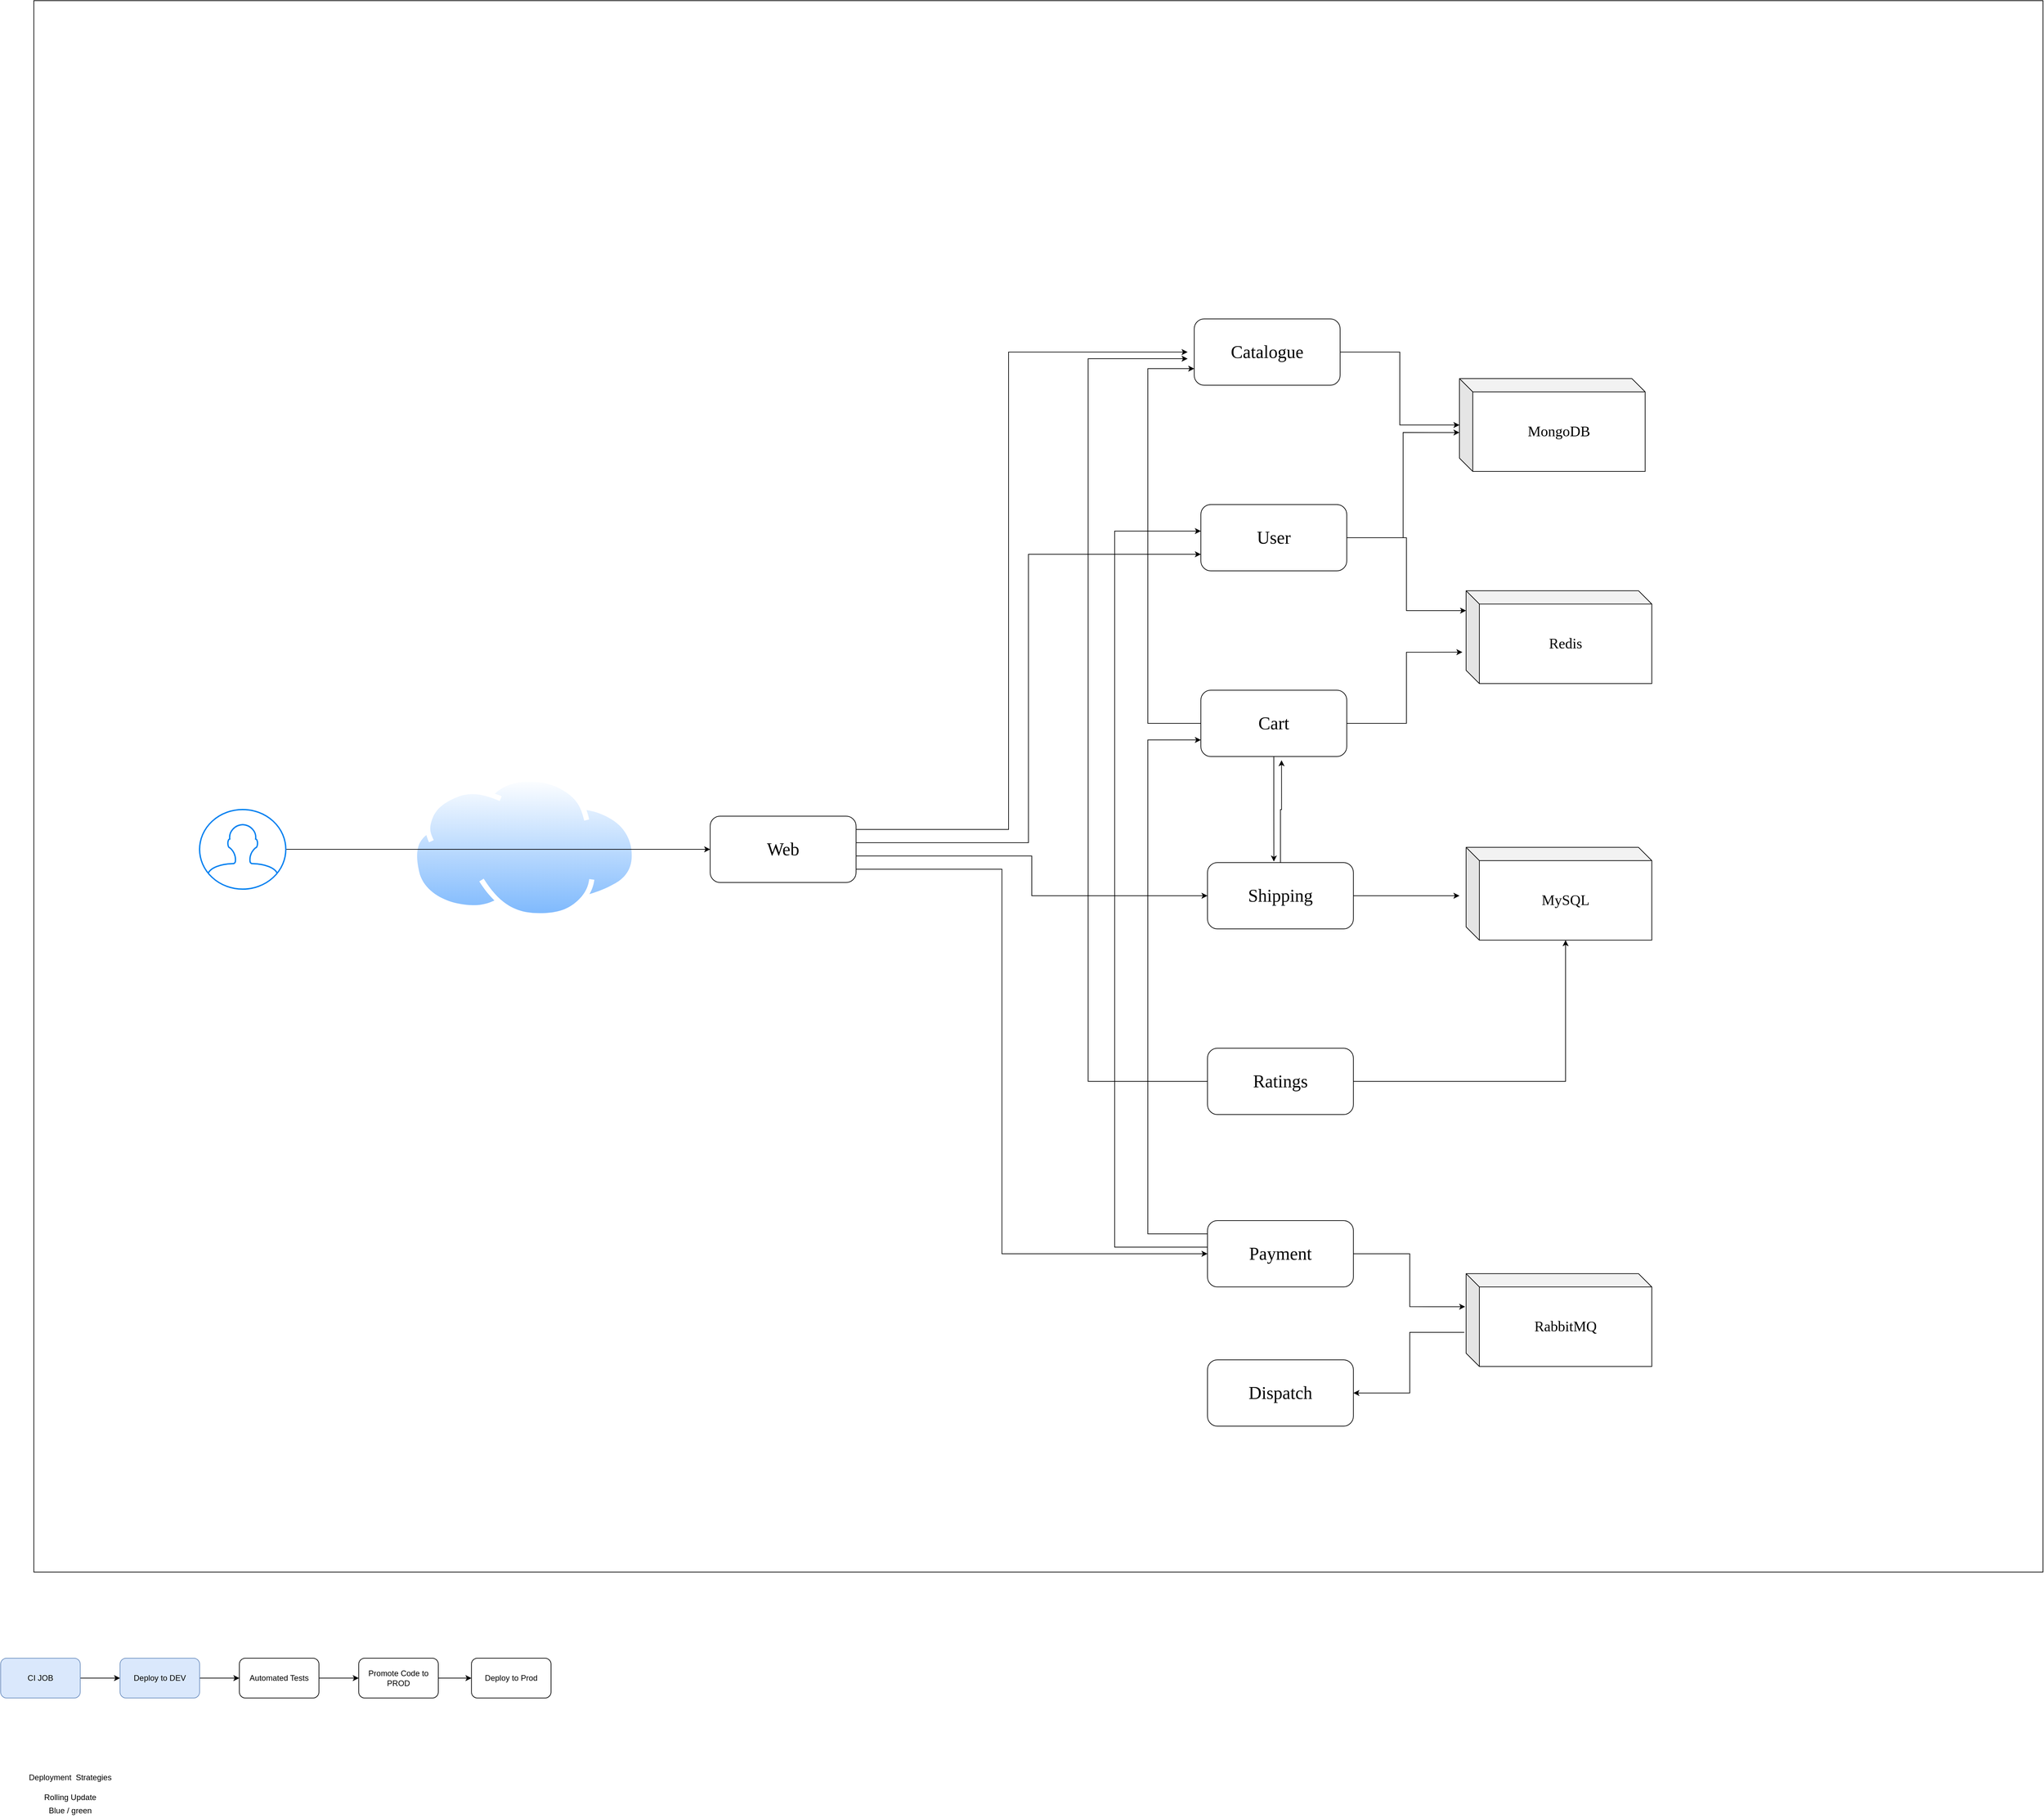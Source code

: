 <mxfile version="12.5.3" type="device" pages="2"><diagram id="ueoc5YC52E8TBDpfGPg9" name="Project"><mxGraphModel dx="2407" dy="1752" grid="1" gridSize="10" guides="1" tooltips="1" connect="1" arrows="1" fold="1" page="1" pageScale="1" pageWidth="827" pageHeight="1169" math="0" shadow="0"><root><mxCell id="0"/><mxCell id="1" parent="0"/><mxCell id="OeTlEzx5Hv04cTWC0C9D-25" value="" style="rounded=0;whiteSpace=wrap;html=1;" parent="1" vertex="1"><mxGeometry x="-1400" y="-540" width="3030" height="2370" as="geometry"/></mxCell><mxCell id="OeTlEzx5Hv04cTWC0C9D-4" style="edgeStyle=orthogonalEdgeStyle;rounded=0;orthogonalLoop=1;jettySize=auto;html=1;entryX=-0.02;entryY=0.662;entryDx=0;entryDy=0;entryPerimeter=0;" parent="1" source="Fb2SYrjZnjhgCOv_aizK-1" target="Fb2SYrjZnjhgCOv_aizK-11" edge="1"><mxGeometry relative="1" as="geometry"><Array as="points"><mxPoint x="670" y="550"/><mxPoint x="670" y="443"/></Array></mxGeometry></mxCell><mxCell id="OeTlEzx5Hv04cTWC0C9D-14" style="edgeStyle=orthogonalEdgeStyle;rounded=0;orthogonalLoop=1;jettySize=auto;html=1;entryX=0;entryY=0.75;entryDx=0;entryDy=0;" parent="1" source="Fb2SYrjZnjhgCOv_aizK-1" target="Fb2SYrjZnjhgCOv_aizK-2" edge="1"><mxGeometry relative="1" as="geometry"><Array as="points"><mxPoint x="280" y="550"/><mxPoint x="280" y="15"/></Array></mxGeometry></mxCell><mxCell id="OeTlEzx5Hv04cTWC0C9D-17" style="edgeStyle=orthogonalEdgeStyle;rounded=0;orthogonalLoop=1;jettySize=auto;html=1;entryX=0.455;entryY=-0.016;entryDx=0;entryDy=0;entryPerimeter=0;" parent="1" source="Fb2SYrjZnjhgCOv_aizK-1" target="Fb2SYrjZnjhgCOv_aizK-6" edge="1"><mxGeometry relative="1" as="geometry"/></mxCell><mxCell id="Fb2SYrjZnjhgCOv_aizK-1" value="&lt;font style=&quot;font-size: 27px&quot; face=&quot;Consolas&quot;&gt;Cart&lt;/font&gt;" style="rounded=1;whiteSpace=wrap;html=1;" parent="1" vertex="1"><mxGeometry x="360" y="500" width="220" height="100" as="geometry"/></mxCell><mxCell id="OeTlEzx5Hv04cTWC0C9D-1" style="edgeStyle=orthogonalEdgeStyle;rounded=0;orthogonalLoop=1;jettySize=auto;html=1;" parent="1" source="Fb2SYrjZnjhgCOv_aizK-2" target="Fb2SYrjZnjhgCOv_aizK-9" edge="1"><mxGeometry relative="1" as="geometry"/></mxCell><mxCell id="Fb2SYrjZnjhgCOv_aizK-2" value="&lt;font style=&quot;font-size: 27px&quot; face=&quot;Consolas&quot;&gt;Catalogue&lt;/font&gt;" style="rounded=1;whiteSpace=wrap;html=1;" parent="1" vertex="1"><mxGeometry x="350" y="-60" width="220" height="100" as="geometry"/></mxCell><mxCell id="OeTlEzx5Hv04cTWC0C9D-8" style="edgeStyle=orthogonalEdgeStyle;rounded=0;orthogonalLoop=1;jettySize=auto;html=1;entryX=-0.01;entryY=0.632;entryDx=0;entryDy=0;entryPerimeter=0;startArrow=classic;startFill=1;endArrow=none;endFill=0;" parent="1" source="Fb2SYrjZnjhgCOv_aizK-3" target="Fb2SYrjZnjhgCOv_aizK-12" edge="1"><mxGeometry relative="1" as="geometry"/></mxCell><mxCell id="Fb2SYrjZnjhgCOv_aizK-3" value="&lt;font face=&quot;Consolas&quot;&gt;&lt;span style=&quot;font-size: 27px&quot;&gt;Dispatch&lt;/span&gt;&lt;/font&gt;" style="rounded=1;whiteSpace=wrap;html=1;" parent="1" vertex="1"><mxGeometry x="370" y="1510" width="220" height="100" as="geometry"/></mxCell><mxCell id="OeTlEzx5Hv04cTWC0C9D-7" style="edgeStyle=orthogonalEdgeStyle;rounded=0;orthogonalLoop=1;jettySize=auto;html=1;entryX=-0.005;entryY=0.356;entryDx=0;entryDy=0;entryPerimeter=0;" parent="1" source="Fb2SYrjZnjhgCOv_aizK-4" target="Fb2SYrjZnjhgCOv_aizK-12" edge="1"><mxGeometry relative="1" as="geometry"/></mxCell><mxCell id="OeTlEzx5Hv04cTWC0C9D-18" style="edgeStyle=orthogonalEdgeStyle;rounded=0;orthogonalLoop=1;jettySize=auto;html=1;entryX=0;entryY=0.75;entryDx=0;entryDy=0;exitX=0;exitY=0.25;exitDx=0;exitDy=0;" parent="1" source="Fb2SYrjZnjhgCOv_aizK-4" target="Fb2SYrjZnjhgCOv_aizK-1" edge="1"><mxGeometry relative="1" as="geometry"><mxPoint x="360" y="1320" as="sourcePoint"/><Array as="points"><mxPoint x="370" y="1320"/><mxPoint x="280" y="1320"/><mxPoint x="280" y="575"/></Array></mxGeometry></mxCell><mxCell id="OeTlEzx5Hv04cTWC0C9D-19" style="edgeStyle=orthogonalEdgeStyle;rounded=0;orthogonalLoop=1;jettySize=auto;html=1;entryX=0;entryY=0.4;entryDx=0;entryDy=0;entryPerimeter=0;" parent="1" source="Fb2SYrjZnjhgCOv_aizK-4" target="Fb2SYrjZnjhgCOv_aizK-7" edge="1"><mxGeometry relative="1" as="geometry"><Array as="points"><mxPoint x="230" y="1340"/><mxPoint x="230" y="260"/></Array></mxGeometry></mxCell><mxCell id="Fb2SYrjZnjhgCOv_aizK-4" value="&lt;font face=&quot;Consolas&quot;&gt;&lt;span style=&quot;font-size: 27px&quot;&gt;Payment&lt;/span&gt;&lt;/font&gt;" style="rounded=1;whiteSpace=wrap;html=1;" parent="1" vertex="1"><mxGeometry x="370" y="1300" width="220" height="100" as="geometry"/></mxCell><mxCell id="OeTlEzx5Hv04cTWC0C9D-6" style="edgeStyle=orthogonalEdgeStyle;rounded=0;orthogonalLoop=1;jettySize=auto;html=1;entryX=0;entryY=0;entryDx=150;entryDy=140;entryPerimeter=0;" parent="1" source="Fb2SYrjZnjhgCOv_aizK-5" target="Fb2SYrjZnjhgCOv_aizK-10" edge="1"><mxGeometry relative="1" as="geometry"/></mxCell><mxCell id="OeTlEzx5Hv04cTWC0C9D-20" style="edgeStyle=orthogonalEdgeStyle;rounded=0;orthogonalLoop=1;jettySize=auto;html=1;" parent="1" source="Fb2SYrjZnjhgCOv_aizK-5" edge="1"><mxGeometry relative="1" as="geometry"><mxPoint x="340" as="targetPoint"/><Array as="points"><mxPoint x="190" y="1090"/><mxPoint x="190"/></Array></mxGeometry></mxCell><mxCell id="Fb2SYrjZnjhgCOv_aizK-5" value="&lt;font face=&quot;Consolas&quot;&gt;&lt;span style=&quot;font-size: 27px&quot;&gt;Ratings&lt;/span&gt;&lt;/font&gt;" style="rounded=1;whiteSpace=wrap;html=1;" parent="1" vertex="1"><mxGeometry x="370" y="1040" width="220" height="100" as="geometry"/></mxCell><mxCell id="OeTlEzx5Hv04cTWC0C9D-5" style="edgeStyle=orthogonalEdgeStyle;rounded=0;orthogonalLoop=1;jettySize=auto;html=1;" parent="1" source="Fb2SYrjZnjhgCOv_aizK-6" edge="1"><mxGeometry relative="1" as="geometry"><mxPoint x="750" y="810" as="targetPoint"/></mxGeometry></mxCell><mxCell id="OeTlEzx5Hv04cTWC0C9D-13" style="edgeStyle=orthogonalEdgeStyle;rounded=0;orthogonalLoop=1;jettySize=auto;html=1;entryX=0.553;entryY=1.056;entryDx=0;entryDy=0;entryPerimeter=0;" parent="1" source="Fb2SYrjZnjhgCOv_aizK-6" target="Fb2SYrjZnjhgCOv_aizK-1" edge="1"><mxGeometry relative="1" as="geometry"/></mxCell><mxCell id="Fb2SYrjZnjhgCOv_aizK-6" value="&lt;font face=&quot;Consolas&quot;&gt;&lt;span style=&quot;font-size: 27px&quot;&gt;Shipping&lt;/span&gt;&lt;/font&gt;" style="rounded=1;whiteSpace=wrap;html=1;" parent="1" vertex="1"><mxGeometry x="370" y="760" width="220" height="100" as="geometry"/></mxCell><mxCell id="OeTlEzx5Hv04cTWC0C9D-2" style="edgeStyle=orthogonalEdgeStyle;rounded=0;orthogonalLoop=1;jettySize=auto;html=1;entryX=0;entryY=0.581;entryDx=0;entryDy=0;entryPerimeter=0;" parent="1" source="Fb2SYrjZnjhgCOv_aizK-7" target="Fb2SYrjZnjhgCOv_aizK-9" edge="1"><mxGeometry relative="1" as="geometry"/></mxCell><mxCell id="OeTlEzx5Hv04cTWC0C9D-3" style="edgeStyle=orthogonalEdgeStyle;rounded=0;orthogonalLoop=1;jettySize=auto;html=1;entryX=0;entryY=0.214;entryDx=0;entryDy=0;entryPerimeter=0;" parent="1" source="Fb2SYrjZnjhgCOv_aizK-7" target="Fb2SYrjZnjhgCOv_aizK-11" edge="1"><mxGeometry relative="1" as="geometry"/></mxCell><mxCell id="Fb2SYrjZnjhgCOv_aizK-7" value="&lt;font face=&quot;Consolas&quot;&gt;&lt;span style=&quot;font-size: 27px&quot;&gt;User&lt;/span&gt;&lt;/font&gt;" style="rounded=1;whiteSpace=wrap;html=1;" parent="1" vertex="1"><mxGeometry x="360" y="220" width="220" height="100" as="geometry"/></mxCell><mxCell id="OeTlEzx5Hv04cTWC0C9D-9" style="edgeStyle=orthogonalEdgeStyle;rounded=0;orthogonalLoop=1;jettySize=auto;html=1;" parent="1" source="Fb2SYrjZnjhgCOv_aizK-8" edge="1"><mxGeometry relative="1" as="geometry"><mxPoint x="340" y="-10" as="targetPoint"/><Array as="points"><mxPoint x="70" y="710"/><mxPoint x="70" y="-10"/></Array></mxGeometry></mxCell><mxCell id="OeTlEzx5Hv04cTWC0C9D-10" style="edgeStyle=orthogonalEdgeStyle;rounded=0;orthogonalLoop=1;jettySize=auto;html=1;entryX=0;entryY=0.75;entryDx=0;entryDy=0;" parent="1" source="Fb2SYrjZnjhgCOv_aizK-8" target="Fb2SYrjZnjhgCOv_aizK-7" edge="1"><mxGeometry relative="1" as="geometry"><Array as="points"><mxPoint x="100" y="730"/><mxPoint x="100" y="295"/></Array></mxGeometry></mxCell><mxCell id="OeTlEzx5Hv04cTWC0C9D-11" style="edgeStyle=orthogonalEdgeStyle;rounded=0;orthogonalLoop=1;jettySize=auto;html=1;entryX=0;entryY=0.5;entryDx=0;entryDy=0;" parent="1" source="Fb2SYrjZnjhgCOv_aizK-8" target="Fb2SYrjZnjhgCOv_aizK-6" edge="1"><mxGeometry relative="1" as="geometry"><Array as="points"><mxPoint x="105" y="750"/><mxPoint x="105" y="810"/></Array></mxGeometry></mxCell><mxCell id="OeTlEzx5Hv04cTWC0C9D-12" style="edgeStyle=orthogonalEdgeStyle;rounded=0;orthogonalLoop=1;jettySize=auto;html=1;entryX=0;entryY=0.5;entryDx=0;entryDy=0;" parent="1" source="Fb2SYrjZnjhgCOv_aizK-8" target="Fb2SYrjZnjhgCOv_aizK-4" edge="1"><mxGeometry relative="1" as="geometry"><Array as="points"><mxPoint x="60" y="770"/><mxPoint x="60" y="1350"/></Array></mxGeometry></mxCell><mxCell id="Fb2SYrjZnjhgCOv_aizK-8" value="&lt;font face=&quot;Consolas&quot;&gt;&lt;span style=&quot;font-size: 27px&quot;&gt;Web&lt;/span&gt;&lt;/font&gt;" style="rounded=1;whiteSpace=wrap;html=1;" parent="1" vertex="1"><mxGeometry x="-380" y="690" width="220" height="100" as="geometry"/></mxCell><mxCell id="Fb2SYrjZnjhgCOv_aizK-9" value="&lt;font style=&quot;font-size: 22px&quot; face=&quot;Consolas&quot;&gt;MongoDB&lt;/font&gt;" style="shape=cube;whiteSpace=wrap;html=1;boundedLbl=1;backgroundOutline=1;darkOpacity=0.05;darkOpacity2=0.1;" parent="1" vertex="1"><mxGeometry x="750" y="30" width="280" height="140" as="geometry"/></mxCell><mxCell id="Fb2SYrjZnjhgCOv_aizK-10" value="&lt;font style=&quot;font-size: 22px&quot; face=&quot;Consolas&quot;&gt;MySQL&lt;/font&gt;" style="shape=cube;whiteSpace=wrap;html=1;boundedLbl=1;backgroundOutline=1;darkOpacity=0.05;darkOpacity2=0.1;" parent="1" vertex="1"><mxGeometry x="760" y="737" width="280" height="140" as="geometry"/></mxCell><mxCell id="Fb2SYrjZnjhgCOv_aizK-11" value="&lt;font style=&quot;font-size: 22px&quot; face=&quot;Consolas&quot;&gt;Redis&lt;/font&gt;" style="shape=cube;whiteSpace=wrap;html=1;boundedLbl=1;backgroundOutline=1;darkOpacity=0.05;darkOpacity2=0.1;" parent="1" vertex="1"><mxGeometry x="760" y="350" width="280" height="140" as="geometry"/></mxCell><mxCell id="Fb2SYrjZnjhgCOv_aizK-12" value="&lt;font style=&quot;font-size: 22px&quot; face=&quot;Consolas&quot;&gt;RabbitMQ&lt;/font&gt;" style="shape=cube;whiteSpace=wrap;html=1;boundedLbl=1;backgroundOutline=1;darkOpacity=0.05;darkOpacity2=0.1;" parent="1" vertex="1"><mxGeometry x="760" y="1380" width="280" height="140" as="geometry"/></mxCell><mxCell id="OeTlEzx5Hv04cTWC0C9D-22" value="" style="aspect=fixed;perimeter=ellipsePerimeter;html=1;align=center;shadow=0;dashed=0;spacingTop=3;image;image=img/lib/active_directory/internet_cloud.svg;" parent="1" vertex="1"><mxGeometry x="-830" y="630" width="339.68" height="214" as="geometry"/></mxCell><mxCell id="OeTlEzx5Hv04cTWC0C9D-24" style="edgeStyle=orthogonalEdgeStyle;rounded=0;orthogonalLoop=1;jettySize=auto;html=1;entryX=0;entryY=0.5;entryDx=0;entryDy=0;" parent="1" source="OeTlEzx5Hv04cTWC0C9D-23" target="Fb2SYrjZnjhgCOv_aizK-8" edge="1"><mxGeometry relative="1" as="geometry"/></mxCell><mxCell id="OeTlEzx5Hv04cTWC0C9D-23" value="" style="html=1;verticalLabelPosition=bottom;align=center;labelBackgroundColor=#ffffff;verticalAlign=top;strokeWidth=2;strokeColor=#0080F0;shadow=0;dashed=0;shape=mxgraph.ios7.icons.user;" parent="1" vertex="1"><mxGeometry x="-1150" y="680" width="130" height="120" as="geometry"/></mxCell><mxCell id="8bJrRDeH5VZzqfJE0Oj4-3" style="edgeStyle=orthogonalEdgeStyle;rounded=0;orthogonalLoop=1;jettySize=auto;html=1;entryX=0;entryY=0.5;entryDx=0;entryDy=0;" edge="1" parent="1" source="8bJrRDeH5VZzqfJE0Oj4-1" target="8bJrRDeH5VZzqfJE0Oj4-2"><mxGeometry relative="1" as="geometry"/></mxCell><mxCell id="8bJrRDeH5VZzqfJE0Oj4-1" value="CI JOB" style="rounded=1;whiteSpace=wrap;html=1;fillColor=#dae8fc;strokeColor=#6c8ebf;" vertex="1" parent="1"><mxGeometry x="-1450" y="1960" width="120" height="60" as="geometry"/></mxCell><mxCell id="8bJrRDeH5VZzqfJE0Oj4-5" style="edgeStyle=orthogonalEdgeStyle;rounded=0;orthogonalLoop=1;jettySize=auto;html=1;entryX=0;entryY=0.5;entryDx=0;entryDy=0;" edge="1" parent="1" source="8bJrRDeH5VZzqfJE0Oj4-2" target="8bJrRDeH5VZzqfJE0Oj4-4"><mxGeometry relative="1" as="geometry"/></mxCell><mxCell id="8bJrRDeH5VZzqfJE0Oj4-2" value="Deploy to DEV" style="rounded=1;whiteSpace=wrap;html=1;fillColor=#dae8fc;strokeColor=#6c8ebf;" vertex="1" parent="1"><mxGeometry x="-1270" y="1960" width="120" height="60" as="geometry"/></mxCell><mxCell id="8bJrRDeH5VZzqfJE0Oj4-7" style="edgeStyle=orthogonalEdgeStyle;rounded=0;orthogonalLoop=1;jettySize=auto;html=1;" edge="1" parent="1" source="8bJrRDeH5VZzqfJE0Oj4-4" target="8bJrRDeH5VZzqfJE0Oj4-6"><mxGeometry relative="1" as="geometry"/></mxCell><mxCell id="8bJrRDeH5VZzqfJE0Oj4-4" value="Automated Tests" style="rounded=1;whiteSpace=wrap;html=1;" vertex="1" parent="1"><mxGeometry x="-1090" y="1960" width="120" height="60" as="geometry"/></mxCell><mxCell id="8bJrRDeH5VZzqfJE0Oj4-9" style="edgeStyle=orthogonalEdgeStyle;rounded=0;orthogonalLoop=1;jettySize=auto;html=1;entryX=0;entryY=0.5;entryDx=0;entryDy=0;" edge="1" parent="1" source="8bJrRDeH5VZzqfJE0Oj4-6" target="8bJrRDeH5VZzqfJE0Oj4-8"><mxGeometry relative="1" as="geometry"/></mxCell><mxCell id="8bJrRDeH5VZzqfJE0Oj4-6" value="Promote Code to PROD" style="rounded=1;whiteSpace=wrap;html=1;" vertex="1" parent="1"><mxGeometry x="-910" y="1960" width="120" height="60" as="geometry"/></mxCell><mxCell id="8bJrRDeH5VZzqfJE0Oj4-8" value="Deploy to Prod" style="rounded=1;whiteSpace=wrap;html=1;" vertex="1" parent="1"><mxGeometry x="-740" y="1960" width="120" height="60" as="geometry"/></mxCell><mxCell id="8bJrRDeH5VZzqfJE0Oj4-10" value="Deployment&amp;nbsp; Strategies" style="text;html=1;strokeColor=none;fillColor=none;align=center;verticalAlign=middle;whiteSpace=wrap;rounded=0;" vertex="1" parent="1"><mxGeometry x="-1430" y="2130" width="170" height="20" as="geometry"/></mxCell><mxCell id="8bJrRDeH5VZzqfJE0Oj4-11" value="Rolling Update" style="text;html=1;strokeColor=none;fillColor=none;align=center;verticalAlign=middle;whiteSpace=wrap;rounded=0;" vertex="1" parent="1"><mxGeometry x="-1425" y="2160" width="160" height="20" as="geometry"/></mxCell><mxCell id="8bJrRDeH5VZzqfJE0Oj4-12" value="Blue / green" style="text;html=1;strokeColor=none;fillColor=none;align=center;verticalAlign=middle;whiteSpace=wrap;rounded=0;" vertex="1" parent="1"><mxGeometry x="-1425" y="2180" width="160" height="20" as="geometry"/></mxCell></root></mxGraphModel></diagram><diagram id="zhN4MFCMscX8x9lH_1wL" name="AWS"><mxGraphModel dx="2987" dy="2135" grid="1" gridSize="10" guides="1" tooltips="1" connect="1" arrows="1" fold="1" page="1" pageScale="1" pageWidth="827" pageHeight="1169" math="0" shadow="0"><root><mxCell id="ehXrk5dTbjw0YLB_STsy-0"/><mxCell id="ehXrk5dTbjw0YLB_STsy-1" parent="ehXrk5dTbjw0YLB_STsy-0"/><mxCell id="ehXrk5dTbjw0YLB_STsy-3" value="" style="rounded=0;whiteSpace=wrap;html=1;strokeWidth=3;" parent="ehXrk5dTbjw0YLB_STsy-1" vertex="1"><mxGeometry x="20" y="250" width="1100" height="690" as="geometry"/></mxCell><mxCell id="ehXrk5dTbjw0YLB_STsy-60" value="" style="rounded=1;whiteSpace=wrap;html=1;strokeWidth=1;dashed=1;" parent="ehXrk5dTbjw0YLB_STsy-1" vertex="1"><mxGeometry x="790" y="280" width="280" height="250" as="geometry"/></mxCell><mxCell id="ehXrk5dTbjw0YLB_STsy-4" value="&lt;font face=&quot;Calibri&quot; style=&quot;font-size: 13px&quot;&gt;VPC&lt;/font&gt;" style="text;html=1;strokeColor=none;fillColor=none;align=center;verticalAlign=middle;whiteSpace=wrap;rounded=0;" parent="ehXrk5dTbjw0YLB_STsy-1" vertex="1"><mxGeometry x="1130" y="210" width="40" height="20" as="geometry"/></mxCell><mxCell id="ehXrk5dTbjw0YLB_STsy-5" value="&lt;font face=&quot;Calibri&quot; style=&quot;font-size: 16px&quot;&gt;VPC&lt;/font&gt;" style="text;html=1;strokeColor=none;fillColor=none;align=center;verticalAlign=middle;whiteSpace=wrap;rounded=0;" parent="ehXrk5dTbjw0YLB_STsy-1" vertex="1"><mxGeometry x="1060" y="260" width="40" height="20" as="geometry"/></mxCell><mxCell id="ehXrk5dTbjw0YLB_STsy-6" value="" style="rounded=1;whiteSpace=wrap;html=1;strokeWidth=1;dashed=1;" parent="ehXrk5dTbjw0YLB_STsy-1" vertex="1"><mxGeometry x="110" y="280" width="280" height="610" as="geometry"/></mxCell><mxCell id="ehXrk5dTbjw0YLB_STsy-7" value="&lt;font face=&quot;Calibri&quot; style=&quot;font-size: 13px&quot;&gt;AZ1&lt;/font&gt;" style="text;html=1;strokeColor=none;fillColor=none;align=center;verticalAlign=middle;whiteSpace=wrap;rounded=0;" parent="ehXrk5dTbjw0YLB_STsy-1" vertex="1"><mxGeometry x="330" y="290" width="40" height="20" as="geometry"/></mxCell><mxCell id="ehXrk5dTbjw0YLB_STsy-8" value="" style="rounded=1;whiteSpace=wrap;html=1;strokeWidth=1;dashed=1;" parent="ehXrk5dTbjw0YLB_STsy-1" vertex="1"><mxGeometry x="430" y="280" width="280" height="610" as="geometry"/></mxCell><mxCell id="ehXrk5dTbjw0YLB_STsy-9" value="&lt;font face=&quot;Calibri&quot; style=&quot;font-size: 13px&quot;&gt;AZ2&lt;/font&gt;" style="text;html=1;strokeColor=none;fillColor=none;align=center;verticalAlign=middle;whiteSpace=wrap;rounded=0;" parent="ehXrk5dTbjw0YLB_STsy-1" vertex="1"><mxGeometry x="650" y="290" width="40" height="20" as="geometry"/></mxCell><mxCell id="ehXrk5dTbjw0YLB_STsy-10" value="&lt;font face=&quot;Calibri&quot;&gt;&lt;span style=&quot;font-size: 13px&quot;&gt;General Characterstics of an application&lt;br&gt;&lt;br&gt;1. Availability - HA&lt;br&gt;2. Scalability&lt;br&gt;3. Security&lt;br&gt;4. Performance&lt;br&gt;&lt;/span&gt;&lt;/font&gt;" style="text;html=1;strokeColor=none;fillColor=none;align=left;verticalAlign=middle;whiteSpace=wrap;rounded=0;" parent="ehXrk5dTbjw0YLB_STsy-1" vertex="1"><mxGeometry x="190" y="1070" width="350" height="20" as="geometry"/></mxCell><mxCell id="ehXrk5dTbjw0YLB_STsy-11" value="" style="outlineConnect=0;dashed=0;verticalLabelPosition=bottom;verticalAlign=top;align=center;html=1;shape=mxgraph.aws3.ec2;fillColor=#F58534;gradientColor=none;strokeWidth=1;" parent="ehXrk5dTbjw0YLB_STsy-1" vertex="1"><mxGeometry x="330" y="330" width="40" height="50" as="geometry"/></mxCell><mxCell id="ehXrk5dTbjw0YLB_STsy-12" value="" style="outlineConnect=0;dashed=0;verticalLabelPosition=bottom;verticalAlign=top;align=center;html=1;shape=mxgraph.aws3.ec2;fillColor=#F58534;gradientColor=none;strokeWidth=1;" parent="ehXrk5dTbjw0YLB_STsy-1" vertex="1"><mxGeometry x="660" y="330" width="40" height="50" as="geometry"/></mxCell><mxCell id="ehXrk5dTbjw0YLB_STsy-17" style="edgeStyle=orthogonalEdgeStyle;rounded=0;orthogonalLoop=1;jettySize=auto;html=1;" parent="ehXrk5dTbjw0YLB_STsy-1" source="ehXrk5dTbjw0YLB_STsy-13" target="ehXrk5dTbjw0YLB_STsy-11" edge="1"><mxGeometry relative="1" as="geometry"/></mxCell><mxCell id="ehXrk5dTbjw0YLB_STsy-18" style="edgeStyle=orthogonalEdgeStyle;rounded=0;orthogonalLoop=1;jettySize=auto;html=1;" parent="ehXrk5dTbjw0YLB_STsy-1" source="ehXrk5dTbjw0YLB_STsy-13" target="ehXrk5dTbjw0YLB_STsy-12" edge="1"><mxGeometry relative="1" as="geometry"/></mxCell><mxCell id="ehXrk5dTbjw0YLB_STsy-13" value="" style="outlineConnect=0;fontColor=#232F3E;gradientColor=none;fillColor=#5A30B5;strokeColor=none;dashed=0;verticalLabelPosition=bottom;verticalAlign=top;align=center;html=1;fontSize=12;fontStyle=0;aspect=fixed;pointerEvents=1;shape=mxgraph.aws4.application_load_balancer;" parent="ehXrk5dTbjw0YLB_STsy-1" vertex="1"><mxGeometry x="380" y="480" width="60" height="60" as="geometry"/></mxCell><mxCell id="ehXrk5dTbjw0YLB_STsy-16" style="edgeStyle=orthogonalEdgeStyle;rounded=0;orthogonalLoop=1;jettySize=auto;html=1;" parent="ehXrk5dTbjw0YLB_STsy-1" source="ehXrk5dTbjw0YLB_STsy-14" target="ehXrk5dTbjw0YLB_STsy-13" edge="1"><mxGeometry relative="1" as="geometry"><Array as="points"><mxPoint x="410" y="570"/></Array></mxGeometry></mxCell><mxCell id="ehXrk5dTbjw0YLB_STsy-27" style="edgeStyle=orthogonalEdgeStyle;rounded=0;orthogonalLoop=1;jettySize=auto;html=1;" parent="ehXrk5dTbjw0YLB_STsy-1" source="ehXrk5dTbjw0YLB_STsy-14" target="ehXrk5dTbjw0YLB_STsy-23" edge="1"><mxGeometry relative="1" as="geometry"/></mxCell><mxCell id="ehXrk5dTbjw0YLB_STsy-14" value="" style="aspect=fixed;perimeter=ellipsePerimeter;html=1;align=center;shadow=0;dashed=0;spacingTop=3;image;image=img/lib/active_directory/internet_cloud.svg;strokeWidth=1;" parent="ehXrk5dTbjw0YLB_STsy-1" vertex="1"><mxGeometry x="-210" y="540" width="95.24" height="60" as="geometry"/></mxCell><mxCell id="ehXrk5dTbjw0YLB_STsy-15" value="" style="endArrow=classic;html=1;entryX=0;entryY=0.5;entryDx=0;entryDy=0;" parent="ehXrk5dTbjw0YLB_STsy-1" source="ehXrk5dTbjw0YLB_STsy-31" target="ehXrk5dTbjw0YLB_STsy-14" edge="1"><mxGeometry width="50" height="50" relative="1" as="geometry"><mxPoint x="-310" y="570" as="sourcePoint"/><mxPoint x="-260" y="520" as="targetPoint"/></mxGeometry></mxCell><mxCell id="ehXrk5dTbjw0YLB_STsy-19" value="" style="rounded=1;arcSize=10;dashed=1;strokeColor=#ff0000;fillColor=none;gradientColor=none;dashPattern=8 4;strokeWidth=2;" parent="ehXrk5dTbjw0YLB_STsy-1" vertex="1"><mxGeometry x="360" y="470" width="100" height="110" as="geometry"/></mxCell><mxCell id="ehXrk5dTbjw0YLB_STsy-20" value="&lt;font face=&quot;Calibri&quot; style=&quot;font-size: 13px&quot;&gt;Security Group&lt;/font&gt;" style="text;html=1;strokeColor=none;fillColor=none;align=center;verticalAlign=middle;whiteSpace=wrap;rounded=0;" parent="ehXrk5dTbjw0YLB_STsy-1" vertex="1"><mxGeometry x="430" y="560" width="120" height="20" as="geometry"/></mxCell><mxCell id="ehXrk5dTbjw0YLB_STsy-21" value="&lt;font face=&quot;Calibri&quot; style=&quot;font-size: 13px&quot;&gt;ALB&lt;/font&gt;" style="text;html=1;strokeColor=none;fillColor=none;align=center;verticalAlign=middle;whiteSpace=wrap;rounded=0;" parent="ehXrk5dTbjw0YLB_STsy-1" vertex="1"><mxGeometry x="410" y="530" width="40" height="20" as="geometry"/></mxCell><mxCell id="ehXrk5dTbjw0YLB_STsy-28" style="edgeStyle=orthogonalEdgeStyle;rounded=0;orthogonalLoop=1;jettySize=auto;html=1;" parent="ehXrk5dTbjw0YLB_STsy-1" source="ehXrk5dTbjw0YLB_STsy-23" edge="1"><mxGeometry relative="1" as="geometry"><mxPoint x="150" y="570" as="targetPoint"/></mxGeometry></mxCell><mxCell id="ehXrk5dTbjw0YLB_STsy-23" value="" style="aspect=fixed;html=1;points=[];align=center;image;fontSize=12;image=img/lib/mscae/Network_Security_Groups_Classic.svg;dashed=1;strokeWidth=1;" parent="ehXrk5dTbjw0YLB_STsy-1" vertex="1"><mxGeometry x="-1" y="545" width="37" height="50" as="geometry"/></mxCell><mxCell id="ehXrk5dTbjw0YLB_STsy-24" value="&lt;font face=&quot;Calibri&quot; style=&quot;font-size: 13px&quot;&gt;NACL&lt;/font&gt;" style="text;html=1;strokeColor=none;fillColor=none;align=center;verticalAlign=middle;whiteSpace=wrap;rounded=0;" parent="ehXrk5dTbjw0YLB_STsy-1" vertex="1"><mxGeometry x="20" y="595" width="40" height="20" as="geometry"/></mxCell><mxCell id="ehXrk5dTbjw0YLB_STsy-25" value="&lt;font style=&quot;font-size: 12px&quot; face=&quot;Calibri&quot;&gt;AWS WAF&lt;/font&gt;" style="outlineConnect=0;fontColor=#232F3E;gradientColor=none;strokeColor=#ffffff;fillColor=#232F3E;dashed=0;verticalLabelPosition=middle;verticalAlign=bottom;align=center;html=1;whiteSpace=wrap;fontSize=10;fontStyle=1;spacing=3;shape=mxgraph.aws4.productIcon;prIcon=mxgraph.aws4.waf;" parent="ehXrk5dTbjw0YLB_STsy-1" vertex="1"><mxGeometry x="150" y="540" width="60" height="90" as="geometry"/></mxCell><mxCell id="ehXrk5dTbjw0YLB_STsy-26" value="&lt;font face=&quot;Calibri&quot; style=&quot;font-size: 12px&quot;&gt;AWS Shield&lt;/font&gt;" style="outlineConnect=0;fontColor=#232F3E;gradientColor=none;strokeColor=#ffffff;fillColor=#232F3E;dashed=0;verticalLabelPosition=middle;verticalAlign=bottom;align=center;html=1;whiteSpace=wrap;fontSize=10;fontStyle=1;spacing=3;shape=mxgraph.aws4.productIcon;prIcon=mxgraph.aws4.shield;" parent="ehXrk5dTbjw0YLB_STsy-1" vertex="1"><mxGeometry x="230" y="540" width="60" height="105" as="geometry"/></mxCell><mxCell id="ehXrk5dTbjw0YLB_STsy-32" value="" style="html=1;verticalLabelPosition=bottom;align=center;labelBackgroundColor=#ffffff;verticalAlign=top;strokeWidth=2;strokeColor=#0080F0;shadow=0;dashed=0;shape=mxgraph.ios7.icons.user;" parent="ehXrk5dTbjw0YLB_STsy-1" vertex="1"><mxGeometry x="-420" y="535.5" width="70" height="67" as="geometry"/></mxCell><mxCell id="ehXrk5dTbjw0YLB_STsy-31" value="&lt;font face=&quot;Calibri&quot; style=&quot;font-size: 13px&quot;&gt;HTTPS&lt;/font&gt;" style="text;html=1;strokeColor=none;fillColor=none;align=center;verticalAlign=middle;whiteSpace=wrap;rounded=0;" parent="ehXrk5dTbjw0YLB_STsy-1" vertex="1"><mxGeometry x="-300" y="559" width="40" height="20" as="geometry"/></mxCell><mxCell id="ehXrk5dTbjw0YLB_STsy-33" value="" style="endArrow=classic;html=1;entryX=0;entryY=0.5;entryDx=0;entryDy=0;" parent="ehXrk5dTbjw0YLB_STsy-1" source="ehXrk5dTbjw0YLB_STsy-32" target="ehXrk5dTbjw0YLB_STsy-31" edge="1"><mxGeometry width="50" height="50" relative="1" as="geometry"><mxPoint x="-310" y="570" as="sourcePoint"/><mxPoint x="-210.0" y="570" as="targetPoint"/></mxGeometry></mxCell><mxCell id="ehXrk5dTbjw0YLB_STsy-34" value="&lt;font face=&quot;Calibri&quot;&gt;&lt;span style=&quot;font-size: 13px&quot;&gt;Additinal Security Considerations:&lt;br&gt;&lt;br&gt;1. Disk Encyption&lt;br&gt;&lt;/span&gt;&lt;/font&gt;" style="text;html=1;strokeColor=none;fillColor=none;align=left;verticalAlign=middle;whiteSpace=wrap;rounded=0;" parent="ehXrk5dTbjw0YLB_STsy-1" vertex="1"><mxGeometry x="580" y="1070" width="350" height="20" as="geometry"/></mxCell><mxCell id="ehXrk5dTbjw0YLB_STsy-36" value="" style="rounded=0;whiteSpace=wrap;html=1;strokeWidth=2;" parent="ehXrk5dTbjw0YLB_STsy-1" vertex="1"><mxGeometry x="20" y="-10" width="1100" height="160" as="geometry"/></mxCell><mxCell id="ehXrk5dTbjw0YLB_STsy-37" value="" style="shape=flexArrow;endArrow=classic;startArrow=classic;html=1;entryX=0.536;entryY=1.014;entryDx=0;entryDy=0;entryPerimeter=0;strokeWidth=3;" parent="ehXrk5dTbjw0YLB_STsy-1" target="ehXrk5dTbjw0YLB_STsy-36" edge="1"><mxGeometry width="50" height="50" relative="1" as="geometry"><mxPoint x="610" y="250" as="sourcePoint"/><mxPoint x="660" y="200" as="targetPoint"/></mxGeometry></mxCell><mxCell id="ehXrk5dTbjw0YLB_STsy-38" value="" style="outlineConnect=0;fontColor=#232F3E;gradientColor=#945DF2;gradientDirection=north;fillColor=#5A30B5;strokeColor=#ffffff;dashed=0;verticalLabelPosition=bottom;verticalAlign=top;align=center;html=1;fontSize=12;fontStyle=0;aspect=fixed;shape=mxgraph.aws4.resourceIcon;resIcon=mxgraph.aws4.direct_connect;" parent="ehXrk5dTbjw0YLB_STsy-1" vertex="1"><mxGeometry x="100" y="30" width="78" height="78" as="geometry"/></mxCell><mxCell id="ehXrk5dTbjw0YLB_STsy-39" value="" style="rounded=0;whiteSpace=wrap;html=1;strokeWidth=2;" parent="ehXrk5dTbjw0YLB_STsy-1" vertex="1"><mxGeometry x="340" y="-240" width="400" height="160" as="geometry"/></mxCell><mxCell id="ehXrk5dTbjw0YLB_STsy-40" value="&lt;font face=&quot;Calibri&quot; style=&quot;font-size: 13px&quot;&gt;Company&amp;nbsp;&lt;br&gt;Office&amp;nbsp;&lt;br&gt;Network&lt;br&gt;&lt;/font&gt;" style="text;html=1;strokeColor=none;fillColor=none;align=center;verticalAlign=middle;whiteSpace=wrap;rounded=0;" parent="ehXrk5dTbjw0YLB_STsy-1" vertex="1"><mxGeometry x="520" y="-180" width="40" height="20" as="geometry"/></mxCell><mxCell id="ehXrk5dTbjw0YLB_STsy-41" value="&lt;font face=&quot;Calibri&quot; style=&quot;font-size: 13px&quot;&gt;Lab&lt;br&gt;Desktop&lt;br&gt;&lt;/font&gt;" style="text;html=1;strokeColor=none;fillColor=none;align=center;verticalAlign=middle;whiteSpace=wrap;rounded=0;" parent="ehXrk5dTbjw0YLB_STsy-1" vertex="1"><mxGeometry x="660" y="-180" width="40" height="20" as="geometry"/></mxCell><mxCell id="ehXrk5dTbjw0YLB_STsy-43" value="" style="endArrow=classic;html=1;strokeWidth=3;entryX=0.473;entryY=-0.028;entryDx=0;entryDy=0;entryPerimeter=0;" parent="ehXrk5dTbjw0YLB_STsy-1" target="ehXrk5dTbjw0YLB_STsy-36" edge="1"><mxGeometry width="50" height="50" relative="1" as="geometry"><mxPoint x="540" y="-80" as="sourcePoint"/><mxPoint x="590" y="-130" as="targetPoint"/></mxGeometry></mxCell><mxCell id="ehXrk5dTbjw0YLB_STsy-44" value="" style="endArrow=classic;html=1;strokeWidth=1;exitX=0.471;exitY=-0.013;exitDx=0;exitDy=0;exitPerimeter=0;dashed=1;" parent="ehXrk5dTbjw0YLB_STsy-1" source="ehXrk5dTbjw0YLB_STsy-36" target="ehXrk5dTbjw0YLB_STsy-38" edge="1"><mxGeometry width="50" height="50" relative="1" as="geometry"><mxPoint x="740" y="-20" as="sourcePoint"/><mxPoint x="790" y="-70" as="targetPoint"/></mxGeometry></mxCell><mxCell id="ehXrk5dTbjw0YLB_STsy-45" value="&lt;font face=&quot;Calibri&quot; style=&quot;font-size: 13px&quot;&gt;Direct Connect&lt;/font&gt;" style="text;html=1;strokeColor=none;fillColor=none;align=center;verticalAlign=middle;whiteSpace=wrap;rounded=0;" parent="ehXrk5dTbjw0YLB_STsy-1" vertex="1"><mxGeometry x="119" y="120" width="40" height="20" as="geometry"/></mxCell><mxCell id="ehXrk5dTbjw0YLB_STsy-46" value="&lt;font face=&quot;Calibri&quot; style=&quot;font-size: 13px&quot;&gt;$$$$$&lt;/font&gt;" style="text;html=1;strokeColor=none;fillColor=none;align=center;verticalAlign=middle;whiteSpace=wrap;rounded=0;" parent="ehXrk5dTbjw0YLB_STsy-1" vertex="1"><mxGeometry x="50" y="70" width="40" height="20" as="geometry"/></mxCell><mxCell id="ehXrk5dTbjw0YLB_STsy-47" value="" style="html=1;strokeWidth=1;shadow=0;dashed=0;shape=mxgraph.ios7.misc.vpn;fillColor=#007AFF;strokeColor=none;buttonText=;strokeColor2=#222222;fontColor=#222222;fontSize=8;verticalLabelPosition=bottom;verticalAlign=top;align=center;" parent="ehXrk5dTbjw0YLB_STsy-1" vertex="1"><mxGeometry x="457.5" y="39" width="65" height="60" as="geometry"/></mxCell><mxCell id="ehXrk5dTbjw0YLB_STsy-48" value="" style="endArrow=classic;html=1;dashed=1;strokeWidth=1;entryX=0.464;entryY=-0.017;entryDx=0;entryDy=0;entryPerimeter=0;" parent="ehXrk5dTbjw0YLB_STsy-1" target="ehXrk5dTbjw0YLB_STsy-47" edge="1"><mxGeometry width="50" height="50" relative="1" as="geometry"><mxPoint x="540" y="-10" as="sourcePoint"/><mxPoint x="590" y="-60" as="targetPoint"/></mxGeometry></mxCell><mxCell id="ehXrk5dTbjw0YLB_STsy-49" value="" style="rounded=1;whiteSpace=wrap;html=1;strokeWidth=2;fillColor=none;" parent="ehXrk5dTbjw0YLB_STsy-1" vertex="1"><mxGeometry x="39" y="20" width="731" height="100" as="geometry"/></mxCell><mxCell id="ehXrk5dTbjw0YLB_STsy-50" value="" style="outlineConnect=0;fontColor=#232F3E;gradientColor=#945DF2;gradientDirection=north;fillColor=#5A30B5;strokeColor=#ffffff;dashed=0;verticalLabelPosition=bottom;verticalAlign=top;align=center;html=1;fontSize=12;fontStyle=0;aspect=fixed;shape=mxgraph.aws4.resourceIcon;resIcon=mxgraph.aws4.transit_gateway;" parent="ehXrk5dTbjw0YLB_STsy-1" vertex="1"><mxGeometry x="740" y="30" width="78" height="78" as="geometry"/></mxCell><mxCell id="ehXrk5dTbjw0YLB_STsy-51" value="" style="endArrow=classic;html=1;dashed=1;strokeWidth=1;" parent="ehXrk5dTbjw0YLB_STsy-1" target="ehXrk5dTbjw0YLB_STsy-50" edge="1"><mxGeometry width="50" height="50" relative="1" as="geometry"><mxPoint x="540" y="-10" as="sourcePoint"/><mxPoint x="590" y="-60" as="targetPoint"/></mxGeometry></mxCell><mxCell id="ehXrk5dTbjw0YLB_STsy-52" value="" style="outlineConnect=0;dashed=0;verticalLabelPosition=bottom;verticalAlign=top;align=center;html=1;shape=mxgraph.aws3.ec2;fillColor=#F58534;gradientColor=none;strokeWidth=2;" parent="ehXrk5dTbjw0YLB_STsy-1" vertex="1"><mxGeometry x="950" y="290" width="70" height="83" as="geometry"/></mxCell><mxCell id="ehXrk5dTbjw0YLB_STsy-53" value="" style="endArrow=classic;html=1;dashed=1;strokeWidth=1;entryX=0;entryY=0.5;entryDx=0;entryDy=0;entryPerimeter=0;" parent="ehXrk5dTbjw0YLB_STsy-1" target="ehXrk5dTbjw0YLB_STsy-52" edge="1"><mxGeometry width="50" height="50" relative="1" as="geometry"><mxPoint x="540" y="-80" as="sourcePoint"/><mxPoint x="590" y="-130" as="targetPoint"/></mxGeometry></mxCell><mxCell id="ehXrk5dTbjw0YLB_STsy-54" value="" style="endArrow=classic;html=1;dashed=1;strokeWidth=1;exitX=0;exitY=0.5;exitDx=0;exitDy=0;exitPerimeter=0;" parent="ehXrk5dTbjw0YLB_STsy-1" source="ehXrk5dTbjw0YLB_STsy-52" edge="1"><mxGeometry width="50" height="50" relative="1" as="geometry"><mxPoint x="980" y="110" as="sourcePoint"/><mxPoint x="610" y="160" as="targetPoint"/></mxGeometry></mxCell><mxCell id="ehXrk5dTbjw0YLB_STsy-55" value="" style="endArrow=classic;html=1;dashed=1;strokeWidth=1;entryX=0.542;entryY=1.019;entryDx=0;entryDy=0;entryPerimeter=0;" parent="ehXrk5dTbjw0YLB_STsy-1" target="ehXrk5dTbjw0YLB_STsy-36" edge="1"><mxGeometry width="50" height="50" relative="1" as="geometry"><mxPoint x="780" y="110" as="sourcePoint"/><mxPoint x="830" y="60" as="targetPoint"/></mxGeometry></mxCell><mxCell id="ehXrk5dTbjw0YLB_STsy-56" value="&lt;font face=&quot;Calibri&quot; style=&quot;font-size: 13px&quot;&gt;$$$&lt;/font&gt;" style="text;html=1;strokeColor=none;fillColor=none;align=center;verticalAlign=middle;whiteSpace=wrap;rounded=0;" parent="ehXrk5dTbjw0YLB_STsy-1" vertex="1"><mxGeometry x="417.5" y="60" width="40" height="20" as="geometry"/></mxCell><mxCell id="ehXrk5dTbjw0YLB_STsy-57" value="&lt;font face=&quot;Calibri&quot; style=&quot;font-size: 13px&quot;&gt;Transit&amp;nbsp;&lt;br&gt;Gateway&lt;br&gt;&lt;/font&gt;" style="text;html=1;strokeColor=none;fillColor=none;align=center;verticalAlign=middle;whiteSpace=wrap;rounded=0;" parent="ehXrk5dTbjw0YLB_STsy-1" vertex="1"><mxGeometry x="670" y="60" width="40" height="20" as="geometry"/></mxCell><mxCell id="ehXrk5dTbjw0YLB_STsy-58" value="&lt;font face=&quot;Calibri&quot; style=&quot;font-size: 13px&quot;&gt;Bastion&lt;br&gt;&lt;/font&gt;" style="text;html=1;strokeColor=none;fillColor=none;align=center;verticalAlign=middle;whiteSpace=wrap;rounded=0;" parent="ehXrk5dTbjw0YLB_STsy-1" vertex="1"><mxGeometry x="970" y="380" width="40" height="20" as="geometry"/></mxCell><mxCell id="ehXrk5dTbjw0YLB_STsy-61" value="&lt;font face=&quot;Calibri&quot; style=&quot;font-size: 13px&quot;&gt;AZ1&lt;/font&gt;" style="text;html=1;strokeColor=none;fillColor=none;align=center;verticalAlign=middle;whiteSpace=wrap;rounded=0;" parent="ehXrk5dTbjw0YLB_STsy-1" vertex="1"><mxGeometry x="1020" y="290" width="40" height="20" as="geometry"/></mxCell><mxCell id="ehXrk5dTbjw0YLB_STsy-63" value="" style="outlineConnect=0;fontColor=#232F3E;gradientColor=#F78E04;gradientDirection=north;fillColor=#D05C17;strokeColor=#ffffff;dashed=0;verticalLabelPosition=bottom;verticalAlign=top;align=center;html=1;fontSize=12;fontStyle=0;aspect=fixed;shape=mxgraph.aws4.resourceIcon;resIcon=mxgraph.aws4.auto_scaling2;" parent="ehXrk5dTbjw0YLB_STsy-1" vertex="1"><mxGeometry x="290" y="317.5" width="28" height="28" as="geometry"/></mxCell><mxCell id="ehXrk5dTbjw0YLB_STsy-64" value="" style="rounded=1;whiteSpace=wrap;html=1;strokeWidth=2;fillColor=none;dashed=1;dashPattern=1 2;" parent="ehXrk5dTbjw0YLB_STsy-1" vertex="1"><mxGeometry x="290" y="317.5" width="410" height="72.5" as="geometry"/></mxCell><mxCell id="ehXrk5dTbjw0YLB_STsy-65" value="&lt;font face=&quot;Calibri&quot; style=&quot;font-size: 13px&quot;&gt;ASG&lt;/font&gt;" style="text;html=1;strokeColor=none;fillColor=none;align=center;verticalAlign=middle;whiteSpace=wrap;rounded=0;" parent="ehXrk5dTbjw0YLB_STsy-1" vertex="1"><mxGeometry x="284" y="345.5" width="40" height="20" as="geometry"/></mxCell><mxCell id="pOgwxy9tjR_oxVtP6Bpw-0" value="&lt;font face=&quot;Calibri&quot;&gt;Amazon ElastiCache for Redis&lt;/font&gt;" style="outlineConnect=0;fontColor=#232F3E;gradientColor=none;strokeColor=#ffffff;fillColor=#232F3E;dashed=0;verticalLabelPosition=middle;verticalAlign=bottom;align=center;html=1;whiteSpace=wrap;fontSize=10;fontStyle=1;spacing=3;shape=mxgraph.aws4.productIcon;prIcon=mxgraph.aws4.elasticache_for_redis;dashPattern=1 2;" parent="ehXrk5dTbjw0YLB_STsy-1" vertex="1"><mxGeometry x="325" y="620" width="80" height="120" as="geometry"/></mxCell><mxCell id="pOgwxy9tjR_oxVtP6Bpw-1" value="" style="outlineConnect=0;fontColor=#232F3E;gradientColor=none;gradientDirection=north;fillColor=#001933;strokeColor=#ffffff;dashed=0;verticalLabelPosition=bottom;verticalAlign=top;align=center;html=1;fontSize=12;fontStyle=0;aspect=fixed;shape=mxgraph.aws4.resourceIcon;resIcon=mxgraph.aws4.documentdb_with_mongodb_compatibility;dashPattern=1 2;" parent="ehXrk5dTbjw0YLB_STsy-1" vertex="1"><mxGeometry x="418" y="620" width="78" height="78" as="geometry"/></mxCell><mxCell id="pOgwxy9tjR_oxVtP6Bpw-2" value="" style="outlineConnect=0;fontColor=#232F3E;gradientColor=none;gradientDirection=north;fillColor=#4D4D4D;strokeColor=#ffffff;dashed=0;verticalLabelPosition=bottom;verticalAlign=top;align=center;html=1;fontSize=12;fontStyle=0;aspect=fixed;shape=mxgraph.aws4.resourceIcon;resIcon=mxgraph.aws4.rds;dashPattern=1 2;" parent="ehXrk5dTbjw0YLB_STsy-1" vertex="1"><mxGeometry x="324" y="760" width="78" height="78" as="geometry"/></mxCell><mxCell id="pOgwxy9tjR_oxVtP6Bpw-3" value="&lt;font face=&quot;Calibri&quot; style=&quot;font-size: 13px&quot;&gt;DocumentDB&amp;nbsp;&lt;br&gt;for&amp;nbsp;&lt;br&gt;Mongo&lt;br&gt;&lt;/font&gt;" style="text;html=1;strokeColor=none;fillColor=none;align=center;verticalAlign=middle;whiteSpace=wrap;rounded=0;" parent="ehXrk5dTbjw0YLB_STsy-1" vertex="1"><mxGeometry x="437" y="710" width="40" height="20" as="geometry"/></mxCell><mxCell id="pOgwxy9tjR_oxVtP6Bpw-4" value="&lt;font face=&quot;Calibri&quot; style=&quot;font-size: 13px&quot;&gt;RDS for MySQL&lt;br&gt;&lt;/font&gt;" style="text;html=1;strokeColor=none;fillColor=none;align=center;verticalAlign=middle;whiteSpace=wrap;rounded=0;" parent="ehXrk5dTbjw0YLB_STsy-1" vertex="1"><mxGeometry x="325" y="850" width="40" height="20" as="geometry"/></mxCell><mxCell id="pOgwxy9tjR_oxVtP6Bpw-5" value="" style="outlineConnect=0;dashed=0;verticalLabelPosition=bottom;verticalAlign=top;align=center;html=1;shape=mxgraph.aws3.instance_with_cloudwatch;fillColor=#F58534;gradientColor=none;dashPattern=1 2;strokeWidth=2;" parent="ehXrk5dTbjw0YLB_STsy-1" vertex="1"><mxGeometry x="790" y="730" width="60" height="63" as="geometry"/></mxCell><mxCell id="pOgwxy9tjR_oxVtP6Bpw-6" value="&lt;font face=&quot;Calibri&quot; style=&quot;font-size: 13px&quot;&gt;CloudWatch&lt;br&gt;&lt;br&gt;&lt;/font&gt;" style="text;html=1;strokeColor=none;fillColor=none;align=center;verticalAlign=middle;whiteSpace=wrap;rounded=0;" parent="ehXrk5dTbjw0YLB_STsy-1" vertex="1"><mxGeometry x="800" y="810" width="40" height="20" as="geometry"/></mxCell><mxCell id="pOgwxy9tjR_oxVtP6Bpw-7" value="Amazon SNS" style="outlineConnect=0;fontColor=#232F3E;gradientColor=none;strokeColor=#ffffff;fillColor=#232F3E;dashed=0;verticalLabelPosition=middle;verticalAlign=bottom;align=center;html=1;whiteSpace=wrap;fontSize=10;fontStyle=1;spacing=3;shape=mxgraph.aws4.productIcon;prIcon=mxgraph.aws4.sns;dashPattern=1 2;" parent="ehXrk5dTbjw0YLB_STsy-1" vertex="1"><mxGeometry x="785" y="830" width="70" height="90" as="geometry"/></mxCell><mxCell id="pOgwxy9tjR_oxVtP6Bpw-8" value="&lt;font style=&quot;font-size: 10px&quot; face=&quot;Calibri&quot;&gt;Amazon Elasticsearch Service&lt;/font&gt;" style="outlineConnect=0;fontColor=#232F3E;gradientColor=none;strokeColor=#ffffff;fillColor=#232F3E;dashed=0;verticalLabelPosition=middle;verticalAlign=bottom;align=center;html=1;whiteSpace=wrap;fontSize=10;fontStyle=1;spacing=3;shape=mxgraph.aws4.productIcon;prIcon=mxgraph.aws4.elasticsearch_service;dashPattern=1 2;" parent="ehXrk5dTbjw0YLB_STsy-1" vertex="1"><mxGeometry x="417" y="757.5" width="80" height="125" as="geometry"/></mxCell><mxCell id="pOgwxy9tjR_oxVtP6Bpw-9" value="" style="outlineConnect=0;fontColor=#232F3E;gradientColor=#945DF2;gradientDirection=north;fillColor=#5A30B5;strokeColor=#ffffff;dashed=0;verticalLabelPosition=bottom;verticalAlign=top;align=center;html=1;fontSize=12;fontStyle=0;aspect=fixed;shape=mxgraph.aws4.resourceIcon;resIcon=mxgraph.aws4.route_53;dashPattern=1 2;" parent="ehXrk5dTbjw0YLB_STsy-1" vertex="1"><mxGeometry x="31" y="641" width="59" height="59" as="geometry"/></mxCell><mxCell id="pOgwxy9tjR_oxVtP6Bpw-10" value="&lt;font face=&quot;Calibri&quot; style=&quot;font-size: 13px&quot;&gt;Route53&lt;/font&gt;" style="text;html=1;strokeColor=none;fillColor=none;align=center;verticalAlign=middle;whiteSpace=wrap;rounded=0;" parent="ehXrk5dTbjw0YLB_STsy-1" vertex="1"><mxGeometry x="40.5" y="700" width="40" height="20" as="geometry"/></mxCell><mxCell id="pOgwxy9tjR_oxVtP6Bpw-11" value="" style="rounded=0;whiteSpace=wrap;html=1;strokeWidth=2;fillColor=#ffffff;gradientColor=none;" parent="ehXrk5dTbjw0YLB_STsy-1" vertex="1"><mxGeometry x="-490" y="1230" width="960" height="581" as="geometry"/></mxCell><mxCell id="pOgwxy9tjR_oxVtP6Bpw-12" value="VPC" style="text;strokeColor=none;fillColor=none;html=1;fontSize=24;fontStyle=1;verticalAlign=middle;align=center;" parent="ehXrk5dTbjw0YLB_STsy-1" vertex="1"><mxGeometry x="-110" y="1160" width="100" height="40" as="geometry"/></mxCell><mxCell id="pOgwxy9tjR_oxVtP6Bpw-13" value="&lt;font face=&quot;Calibri&quot;&gt;&lt;span style=&quot;font-size: 13px&quot;&gt;Considerations for VPC&lt;br&gt;&lt;br&gt;1. Howmany IPs we need ?&lt;br&gt;2. No network Conflicts&lt;br&gt;&lt;br&gt;&lt;br&gt;PROD : 10.10.0.0/16&lt;br&gt;&lt;br&gt;DEV&amp;nbsp; &amp;nbsp; : 10.20.0.0/16&lt;br&gt;&lt;/span&gt;&lt;/font&gt;" style="text;html=1;strokeColor=none;fillColor=none;align=left;verticalAlign=middle;whiteSpace=wrap;rounded=0;" parent="ehXrk5dTbjw0YLB_STsy-1" vertex="1"><mxGeometry x="600" y="1450" width="350" height="20" as="geometry"/></mxCell><mxCell id="pOgwxy9tjR_oxVtP6Bpw-14" value="" style="outlineConnect=0;dashed=0;verticalLabelPosition=bottom;verticalAlign=top;align=center;html=1;shape=mxgraph.aws3.ec2;fillColor=#F58534;gradientColor=none;strokeWidth=2;" parent="ehXrk5dTbjw0YLB_STsy-1" vertex="1"><mxGeometry x="960" y="410" width="70" height="83" as="geometry"/></mxCell><mxCell id="pOgwxy9tjR_oxVtP6Bpw-15" value="&lt;font face=&quot;Calibri&quot; style=&quot;font-size: 13px&quot;&gt;VPN Software&lt;br&gt;&lt;/font&gt;" style="text;html=1;strokeColor=none;fillColor=none;align=center;verticalAlign=middle;whiteSpace=wrap;rounded=0;" parent="ehXrk5dTbjw0YLB_STsy-1" vertex="1"><mxGeometry x="975" y="503" width="40" height="20" as="geometry"/></mxCell><mxCell id="pOgwxy9tjR_oxVtP6Bpw-16" value="&lt;font face=&quot;Calibri&quot; style=&quot;font-size: 13px&quot;&gt;$$&lt;/font&gt;" style="text;html=1;strokeColor=none;fillColor=none;align=center;verticalAlign=middle;whiteSpace=wrap;rounded=0;" parent="ehXrk5dTbjw0YLB_STsy-1" vertex="1"><mxGeometry x="920" y="441.5" width="40" height="20" as="geometry"/></mxCell><mxCell id="pOgwxy9tjR_oxVtP6Bpw-17" value="&lt;font face=&quot;Calibri&quot; style=&quot;font-size: 13px&quot;&gt;$&lt;/font&gt;" style="text;html=1;strokeColor=none;fillColor=none;align=center;verticalAlign=middle;whiteSpace=wrap;rounded=0;" parent="ehXrk5dTbjw0YLB_STsy-1" vertex="1"><mxGeometry x="920" y="330" width="40" height="20" as="geometry"/></mxCell><mxCell id="pOgwxy9tjR_oxVtP6Bpw-18" value="" style="rounded=1;whiteSpace=wrap;html=1;strokeWidth=2;fillColor=#ffffff;gradientColor=none;strokeColor=#FF0000;" parent="ehXrk5dTbjw0YLB_STsy-1" vertex="1"><mxGeometry x="-445" y="1270" width="265" height="160" as="geometry"/></mxCell><mxCell id="pOgwxy9tjR_oxVtP6Bpw-19" value="" style="rounded=1;whiteSpace=wrap;html=1;strokeWidth=2;fillColor=#ffffff;gradientColor=none;strokeColor=#FF0000;" parent="ehXrk5dTbjw0YLB_STsy-1" vertex="1"><mxGeometry x="-146" y="1270" width="265" height="160" as="geometry"/></mxCell><mxCell id="pOgwxy9tjR_oxVtP6Bpw-21" value="&lt;font face=&quot;Calibri&quot;&gt;&lt;span style=&quot;font-size: 13px&quot;&gt;Private Subnet&lt;br&gt;&lt;/span&gt;&lt;/font&gt;" style="text;html=1;strokeColor=none;fillColor=none;align=left;verticalAlign=middle;whiteSpace=wrap;rounded=0;" parent="ehXrk5dTbjw0YLB_STsy-1" vertex="1"><mxGeometry x="-279" y="1270" width="130" height="20" as="geometry"/></mxCell><mxCell id="pOgwxy9tjR_oxVtP6Bpw-27" value="&lt;font face=&quot;Calibri&quot;&gt;&lt;span style=&quot;font-size: 13px&quot;&gt;Private Subnet&lt;br&gt;&lt;/span&gt;&lt;/font&gt;" style="text;html=1;strokeColor=none;fillColor=none;align=left;verticalAlign=middle;whiteSpace=wrap;rounded=0;" parent="ehXrk5dTbjw0YLB_STsy-1" vertex="1"><mxGeometry x="20" y="1270" width="130" height="20" as="geometry"/></mxCell><mxCell id="pOgwxy9tjR_oxVtP6Bpw-30" value="" style="outlineConnect=0;dashed=0;verticalLabelPosition=bottom;verticalAlign=top;align=center;html=1;shape=mxgraph.aws3.ec2;fillColor=#F58534;gradientColor=none;strokeColor=#CC0000;strokeWidth=2;" parent="ehXrk5dTbjw0YLB_STsy-1" vertex="1"><mxGeometry x="-270" y="1303.5" width="76.5" height="93" as="geometry"/></mxCell><mxCell id="drZ7tNyEALBuojICFLbg-2" value="&lt;font face=&quot;Calibri&quot;&gt;&lt;span style=&quot;font-size: 13px&quot;&gt;Steps:&lt;br&gt;1. Create VPC&lt;br&gt;2. Create Subnets&lt;br&gt;&amp;nbsp; &amp;nbsp; &amp;nbsp; - One Public Subnet&lt;br&gt;&amp;nbsp; &amp;nbsp; &amp;nbsp; - Two Private Subnets&lt;br&gt;3. Internet Gateway&lt;br&gt;4. NAT Gateway Creation&lt;br&gt;5. Route Tables&lt;br&gt;&amp;nbsp; &amp;nbsp; - One for Public Subnet&lt;br&gt;&amp;nbsp; &amp;nbsp; - One for Private Subnet&lt;br&gt;6. Attach Route Tables to Subnets.&lt;br&gt;7. Create a peering Connection to Management VPC&lt;br&gt;&lt;/span&gt;&lt;/font&gt;" style="text;html=1;strokeColor=none;fillColor=none;align=left;verticalAlign=middle;whiteSpace=wrap;rounded=0;" parent="ehXrk5dTbjw0YLB_STsy-1" vertex="1"><mxGeometry x="520" y="1580" width="350" height="247" as="geometry"/></mxCell><mxCell id="drZ7tNyEALBuojICFLbg-6" value="" style="rounded=0;whiteSpace=wrap;html=1;strokeWidth=2;fillColor=#ffffff;gradientColor=none;" parent="ehXrk5dTbjw0YLB_STsy-1" vertex="1"><mxGeometry x="-1500" y="1230" width="960" height="581" as="geometry"/></mxCell><mxCell id="drZ7tNyEALBuojICFLbg-7" value="" style="rounded=1;whiteSpace=wrap;html=1;strokeWidth=2;fillColor=#ffffff;gradientColor=none;strokeColor=#336600;" parent="ehXrk5dTbjw0YLB_STsy-1" vertex="1"><mxGeometry x="-1160" y="1396.5" width="265" height="160" as="geometry"/></mxCell><mxCell id="drZ7tNyEALBuojICFLbg-8" value="&lt;font face=&quot;Calibri&quot;&gt;&lt;span style=&quot;font-size: 13px&quot;&gt;Public Subnet&lt;br&gt;&lt;/span&gt;&lt;/font&gt;" style="text;html=1;strokeColor=none;fillColor=none;align=left;verticalAlign=middle;whiteSpace=wrap;rounded=0;" parent="ehXrk5dTbjw0YLB_STsy-1" vertex="1"><mxGeometry x="-996" y="1406.5" width="130" height="20" as="geometry"/></mxCell><mxCell id="drZ7tNyEALBuojICFLbg-9" value="" style="outlineConnect=0;fontColor=#232F3E;gradientColor=none;fillColor=#232F3E;strokeColor=none;dashed=0;verticalLabelPosition=bottom;verticalAlign=top;align=center;html=1;fontSize=12;fontStyle=0;aspect=fixed;pointerEvents=1;shape=mxgraph.aws4.internet_alt2;" parent="ehXrk5dTbjw0YLB_STsy-1" vertex="1"><mxGeometry x="-1200" y="1437.5" width="78" height="78" as="geometry"/></mxCell><mxCell id="drZ7tNyEALBuojICFLbg-10" value="" style="outlineConnect=0;dashed=0;verticalLabelPosition=bottom;verticalAlign=top;align=center;html=1;shape=mxgraph.aws3.ec2;fillColor=#F58534;gradientColor=none;strokeColor=#CC0000;strokeWidth=2;" parent="ehXrk5dTbjw0YLB_STsy-1" vertex="1"><mxGeometry x="-1040" y="1437.5" width="76.5" height="93" as="geometry"/></mxCell><mxCell id="drZ7tNyEALBuojICFLbg-11" value="" style="endArrow=classic;html=1;" parent="ehXrk5dTbjw0YLB_STsy-1" target="drZ7tNyEALBuojICFLbg-10" edge="1"><mxGeometry width="50" height="50" relative="1" as="geometry"><mxPoint x="-1060" y="1970" as="sourcePoint"/><mxPoint x="-1010" y="1920" as="targetPoint"/></mxGeometry></mxCell><mxCell id="drZ7tNyEALBuojICFLbg-12" value="" style="endArrow=classic;html=1;" parent="ehXrk5dTbjw0YLB_STsy-1" target="pOgwxy9tjR_oxVtP6Bpw-30" edge="1"><mxGeometry width="50" height="50" relative="1" as="geometry"><mxPoint x="-960" y="1480" as="sourcePoint"/><mxPoint x="-910" y="1430" as="targetPoint"/></mxGeometry></mxCell><mxCell id="drZ7tNyEALBuojICFLbg-13" value="&lt;font style=&quot;font-size: 26px&quot;&gt;Peering&lt;/font&gt;" style="shape=process;whiteSpace=wrap;html=1;backgroundOutline=1;" parent="ehXrk5dTbjw0YLB_STsy-1" vertex="1"><mxGeometry x="-570" y="1496.5" width="120" height="60" as="geometry"/></mxCell><mxCell id="drZ7tNyEALBuojICFLbg-14" value="" style="rounded=1;whiteSpace=wrap;html=1;strokeWidth=2;fillColor=#ffffff;gradientColor=none;strokeColor=#336600;" parent="ehXrk5dTbjw0YLB_STsy-1" vertex="1"><mxGeometry x="-130" y="1580" width="265" height="160" as="geometry"/></mxCell><mxCell id="drZ7tNyEALBuojICFLbg-15" value="&lt;font face=&quot;Calibri&quot;&gt;&lt;span style=&quot;font-size: 13px&quot;&gt;Public Subnet&lt;br&gt;&lt;/span&gt;&lt;/font&gt;" style="text;html=1;strokeColor=none;fillColor=none;align=left;verticalAlign=middle;whiteSpace=wrap;rounded=0;" parent="ehXrk5dTbjw0YLB_STsy-1" vertex="1"><mxGeometry x="34" y="1590" width="130" height="20" as="geometry"/></mxCell><mxCell id="drZ7tNyEALBuojICFLbg-16" value="" style="outlineConnect=0;fontColor=#232F3E;gradientColor=none;fillColor=#232F3E;strokeColor=none;dashed=0;verticalLabelPosition=bottom;verticalAlign=top;align=center;html=1;fontSize=12;fontStyle=0;aspect=fixed;pointerEvents=1;shape=mxgraph.aws4.internet_alt2;" parent="ehXrk5dTbjw0YLB_STsy-1" vertex="1"><mxGeometry x="-29" y="1700" width="78" height="78" as="geometry"/></mxCell><mxCell id="drZ7tNyEALBuojICFLbg-17" value="NAT gateway" style="outlineConnect=0;fontColor=#232F3E;gradientColor=none;strokeColor=#232F3E;fillColor=#ffffff;dashed=0;verticalLabelPosition=bottom;verticalAlign=top;align=center;html=1;fontSize=12;fontStyle=0;aspect=fixed;shape=mxgraph.aws4.resourceIcon;resIcon=mxgraph.aws4.nat_gateway;" parent="ehXrk5dTbjw0YLB_STsy-1" vertex="1"><mxGeometry x="-29" y="1491" width="60" height="60" as="geometry"/></mxCell><mxCell id="drZ7tNyEALBuojICFLbg-18" value="" style="endArrow=classic;html=1;entryX=0.5;entryY=1;entryDx=0;entryDy=0;" parent="ehXrk5dTbjw0YLB_STsy-1" target="pOgwxy9tjR_oxVtP6Bpw-18" edge="1"><mxGeometry width="50" height="50" relative="1" as="geometry"><mxPoint y="1490" as="sourcePoint"/><mxPoint x="50" y="1440" as="targetPoint"/></mxGeometry></mxCell><mxCell id="drZ7tNyEALBuojICFLbg-20" value="" style="endArrow=classic;html=1;entryX=0.547;entryY=1;entryDx=0;entryDy=0;entryPerimeter=0;" parent="ehXrk5dTbjw0YLB_STsy-1" target="pOgwxy9tjR_oxVtP6Bpw-19" edge="1"><mxGeometry width="50" height="50" relative="1" as="geometry"><mxPoint y="1490" as="sourcePoint"/><mxPoint x="50" y="1440" as="targetPoint"/></mxGeometry></mxCell><mxCell id="drZ7tNyEALBuojICFLbg-21" value="" style="endArrow=classic;html=1;" parent="ehXrk5dTbjw0YLB_STsy-1" source="drZ7tNyEALBuojICFLbg-16" target="drZ7tNyEALBuojICFLbg-17" edge="1"><mxGeometry width="50" height="50" relative="1" as="geometry"><mxPoint x="10" y="1720" as="sourcePoint"/><mxPoint x="60" y="1670" as="targetPoint"/></mxGeometry></mxCell><mxCell id="klw6QYSM0SmBcu_1IYq_-0" value="&lt;font face=&quot;Calibri&quot; style=&quot;font-size: 24px&quot;&gt;PROJECT TAGGNG STRUCTURE:&lt;br&gt;&lt;br&gt;PROJECT_NAME-ENV-RESOURCE-COUNT&lt;br&gt;&lt;br&gt;ex: rs-dev-vpc-1&lt;br&gt;&amp;nbsp; &amp;nbsp; &amp;nbsp; rs-dev_two_cidrs-subnet_az1-1&lt;br&gt;&lt;/font&gt;" style="text;html=1;strokeColor=none;fillColor=none;align=left;verticalAlign=middle;whiteSpace=wrap;rounded=0;" vertex="1" parent="ehXrk5dTbjw0YLB_STsy-1"><mxGeometry x="-650" y="710" width="470" height="180" as="geometry"/></mxCell></root></mxGraphModel></diagram></mxfile>